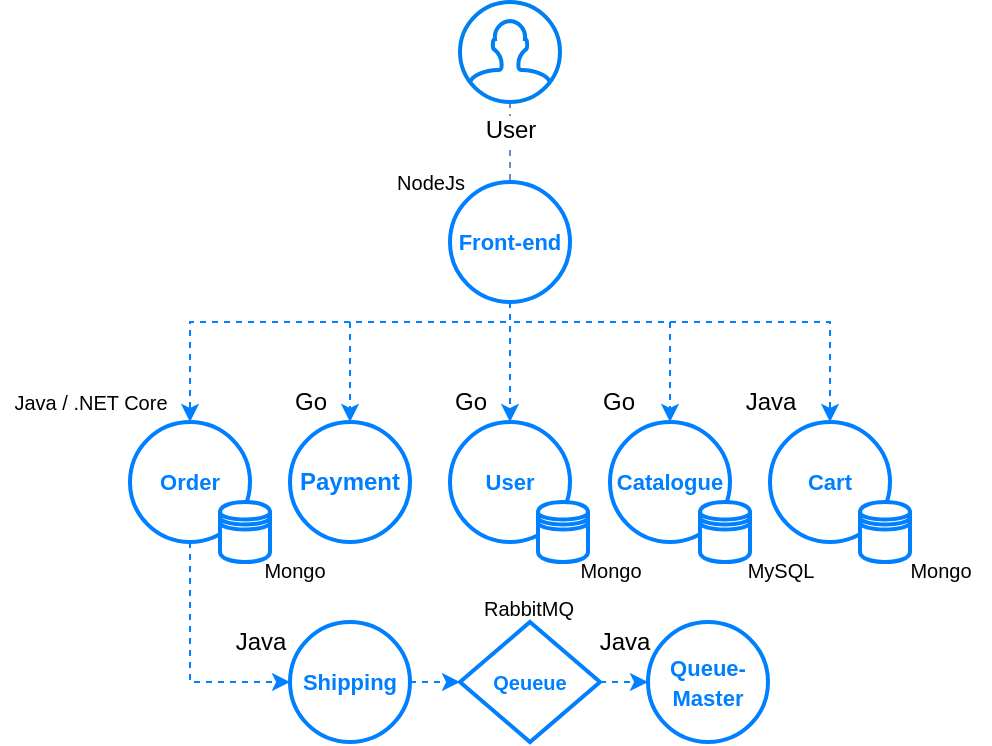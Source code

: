 <mxfile version="14.0.4" type="github">
  <diagram id="Yi0kWhva0t7QyYPgoJ5Y" name="Page-1">
    <mxGraphModel dx="779" dy="426" grid="1" gridSize="10" guides="1" tooltips="1" connect="1" arrows="1" fold="1" page="1" pageScale="1" pageWidth="827" pageHeight="1169" math="0" shadow="0">
      <root>
        <mxCell id="0" />
        <mxCell id="1" parent="0" />
        <mxCell id="5OfcqYkC_HGEx2gyaxZB-5" style="edgeStyle=orthogonalEdgeStyle;rounded=0;orthogonalLoop=1;jettySize=auto;html=1;endArrow=none;endFill=0;dashed=1;fillColor=#dae8fc;strokeColor=#6c8ebf;" parent="1" source="5OfcqYkC_HGEx2gyaxZB-2" target="5OfcqYkC_HGEx2gyaxZB-4" edge="1">
          <mxGeometry relative="1" as="geometry" />
        </mxCell>
        <mxCell id="5OfcqYkC_HGEx2gyaxZB-2" value="User" style="html=1;verticalLabelPosition=bottom;align=center;labelBackgroundColor=#ffffff;verticalAlign=top;strokeWidth=2;strokeColor=#0080F0;shadow=0;dashed=0;shape=mxgraph.ios7.icons.user;" parent="1" vertex="1">
          <mxGeometry x="350" y="80" width="50" height="50" as="geometry" />
        </mxCell>
        <mxCell id="5OfcqYkC_HGEx2gyaxZB-12" style="edgeStyle=orthogonalEdgeStyle;rounded=0;orthogonalLoop=1;jettySize=auto;html=1;entryX=0.5;entryY=0;entryDx=0;entryDy=0;dashed=1;endArrow=classic;endFill=1;fillColor=#dae8fc;strokeColor=#007FFF;" parent="1" source="5OfcqYkC_HGEx2gyaxZB-4" target="5OfcqYkC_HGEx2gyaxZB-7" edge="1">
          <mxGeometry relative="1" as="geometry">
            <Array as="points">
              <mxPoint x="375" y="240" />
              <mxPoint x="215" y="240" />
            </Array>
          </mxGeometry>
        </mxCell>
        <mxCell id="5OfcqYkC_HGEx2gyaxZB-13" style="edgeStyle=orthogonalEdgeStyle;rounded=0;orthogonalLoop=1;jettySize=auto;html=1;entryX=0.5;entryY=0;entryDx=0;entryDy=0;dashed=1;endArrow=classic;endFill=1;fillColor=#dae8fc;strokeColor=#007FFF;" parent="1" source="5OfcqYkC_HGEx2gyaxZB-4" target="5OfcqYkC_HGEx2gyaxZB-10" edge="1">
          <mxGeometry relative="1" as="geometry">
            <Array as="points">
              <mxPoint x="375" y="240" />
              <mxPoint x="295" y="240" />
            </Array>
          </mxGeometry>
        </mxCell>
        <mxCell id="5OfcqYkC_HGEx2gyaxZB-14" style="edgeStyle=orthogonalEdgeStyle;rounded=0;orthogonalLoop=1;jettySize=auto;html=1;dashed=1;endArrow=classic;endFill=1;fillColor=#dae8fc;strokeColor=#007FFF;" parent="1" source="5OfcqYkC_HGEx2gyaxZB-4" target="5OfcqYkC_HGEx2gyaxZB-9" edge="1">
          <mxGeometry relative="1" as="geometry" />
        </mxCell>
        <mxCell id="5OfcqYkC_HGEx2gyaxZB-15" style="edgeStyle=orthogonalEdgeStyle;rounded=0;orthogonalLoop=1;jettySize=auto;html=1;dashed=1;endArrow=classic;endFill=1;fillColor=#dae8fc;strokeColor=#007FFF;" parent="1" source="5OfcqYkC_HGEx2gyaxZB-4" target="5OfcqYkC_HGEx2gyaxZB-8" edge="1">
          <mxGeometry relative="1" as="geometry">
            <Array as="points">
              <mxPoint x="375" y="240" />
              <mxPoint x="455" y="240" />
            </Array>
          </mxGeometry>
        </mxCell>
        <mxCell id="5OfcqYkC_HGEx2gyaxZB-16" style="edgeStyle=elbowEdgeStyle;rounded=0;orthogonalLoop=1;jettySize=auto;html=1;entryX=0.5;entryY=0;entryDx=0;entryDy=0;dashed=1;endArrow=classic;endFill=1;elbow=vertical;fillColor=#dae8fc;strokeColor=#007FFF;" parent="1" source="5OfcqYkC_HGEx2gyaxZB-4" target="5OfcqYkC_HGEx2gyaxZB-11" edge="1">
          <mxGeometry relative="1" as="geometry">
            <Array as="points">
              <mxPoint x="480" y="240" />
            </Array>
          </mxGeometry>
        </mxCell>
        <mxCell id="5OfcqYkC_HGEx2gyaxZB-4" value="&lt;font size=&quot;1&quot; color=&quot;#007fff&quot;&gt;&lt;b style=&quot;font-size: 11px&quot;&gt;Front-end&lt;/b&gt;&lt;/font&gt;" style="ellipse;whiteSpace=wrap;html=1;aspect=fixed;strokeWidth=2;strokeColor=#007FFF;" parent="1" vertex="1">
          <mxGeometry x="345" y="170" width="60" height="60" as="geometry" />
        </mxCell>
        <mxCell id="5OfcqYkC_HGEx2gyaxZB-6" value="&lt;font style=&quot;font-size: 10px&quot;&gt;NodeJs&lt;/font&gt;" style="text;html=1;align=center;verticalAlign=middle;resizable=0;points=[];autosize=1;" parent="1" vertex="1">
          <mxGeometry x="310" y="160" width="50" height="20" as="geometry" />
        </mxCell>
        <mxCell id="5OfcqYkC_HGEx2gyaxZB-32" style="edgeStyle=elbowEdgeStyle;rounded=0;orthogonalLoop=1;jettySize=auto;elbow=vertical;html=1;dashed=1;endArrow=classic;endFill=1;fontSize=10;fillColor=#dae8fc;strokeColor=#007FFF;" parent="1" source="5OfcqYkC_HGEx2gyaxZB-7" target="5OfcqYkC_HGEx2gyaxZB-31" edge="1">
          <mxGeometry relative="1" as="geometry">
            <Array as="points">
              <mxPoint x="215" y="420" />
            </Array>
          </mxGeometry>
        </mxCell>
        <mxCell id="5OfcqYkC_HGEx2gyaxZB-7" value="&lt;font style=&quot;font-size: 11px&quot; color=&quot;#007fff&quot;&gt;&lt;b&gt;Order&lt;/b&gt;&lt;/font&gt;" style="ellipse;whiteSpace=wrap;html=1;aspect=fixed;strokeWidth=2;strokeColor=#007FFF;" parent="1" vertex="1">
          <mxGeometry x="185" y="290" width="60" height="60" as="geometry" />
        </mxCell>
        <mxCell id="5OfcqYkC_HGEx2gyaxZB-8" value="&lt;font style=&quot;font-size: 11px&quot; color=&quot;#007fff&quot;&gt;&lt;b&gt;Catalogue&lt;/b&gt;&lt;/font&gt;" style="ellipse;whiteSpace=wrap;html=1;aspect=fixed;strokeWidth=2;strokeColor=#007FFF;" parent="1" vertex="1">
          <mxGeometry x="425" y="290" width="60" height="60" as="geometry" />
        </mxCell>
        <mxCell id="5OfcqYkC_HGEx2gyaxZB-9" value="&lt;b&gt;&lt;font style=&quot;font-size: 11px&quot; color=&quot;#007fff&quot;&gt;User&lt;/font&gt;&lt;/b&gt;" style="ellipse;whiteSpace=wrap;html=1;aspect=fixed;strokeWidth=2;strokeColor=#007FFF;" parent="1" vertex="1">
          <mxGeometry x="345" y="290" width="60" height="60" as="geometry" />
        </mxCell>
        <mxCell id="5OfcqYkC_HGEx2gyaxZB-10" value="&lt;b&gt;&lt;font color=&quot;#007fff&quot;&gt;Payment&lt;/font&gt;&lt;/b&gt;" style="ellipse;whiteSpace=wrap;html=1;aspect=fixed;strokeWidth=2;strokeColor=#007FFF;" parent="1" vertex="1">
          <mxGeometry x="265" y="290" width="60" height="60" as="geometry" />
        </mxCell>
        <mxCell id="5OfcqYkC_HGEx2gyaxZB-11" value="&lt;font style=&quot;font-size: 11px&quot; color=&quot;#007fff&quot;&gt;&lt;b&gt;Cart&lt;/b&gt;&lt;/font&gt;" style="ellipse;whiteSpace=wrap;html=1;aspect=fixed;strokeWidth=2;strokeColor=#007FFF;" parent="1" vertex="1">
          <mxGeometry x="505" y="290" width="60" height="60" as="geometry" />
        </mxCell>
        <mxCell id="5OfcqYkC_HGEx2gyaxZB-17" value="&lt;font style=&quot;font-size: 10px&quot;&gt;Java / .NET Core&lt;/font&gt;" style="text;html=1;align=center;verticalAlign=middle;resizable=0;points=[];autosize=1;" parent="1" vertex="1">
          <mxGeometry x="120" y="270" width="90" height="20" as="geometry" />
        </mxCell>
        <mxCell id="5OfcqYkC_HGEx2gyaxZB-18" value="Go" style="text;html=1;align=center;verticalAlign=middle;resizable=0;points=[];autosize=1;" parent="1" vertex="1">
          <mxGeometry x="260" y="270" width="30" height="20" as="geometry" />
        </mxCell>
        <mxCell id="5OfcqYkC_HGEx2gyaxZB-19" value="Go" style="text;html=1;align=center;verticalAlign=middle;resizable=0;points=[];autosize=1;" parent="1" vertex="1">
          <mxGeometry x="340" y="270" width="30" height="20" as="geometry" />
        </mxCell>
        <mxCell id="5OfcqYkC_HGEx2gyaxZB-20" value="Go" style="text;html=1;align=center;verticalAlign=middle;resizable=0;points=[];autosize=1;" parent="1" vertex="1">
          <mxGeometry x="414" y="270" width="30" height="20" as="geometry" />
        </mxCell>
        <mxCell id="5OfcqYkC_HGEx2gyaxZB-21" value="Java" style="text;html=1;align=center;verticalAlign=middle;resizable=0;points=[];autosize=1;" parent="1" vertex="1">
          <mxGeometry x="485" y="270" width="40" height="20" as="geometry" />
        </mxCell>
        <mxCell id="5OfcqYkC_HGEx2gyaxZB-22" value="" style="shape=datastore;whiteSpace=wrap;html=1;strokeWidth=2;strokeColor=#007FFF;" parent="1" vertex="1">
          <mxGeometry x="230" y="330" width="25" height="30" as="geometry" />
        </mxCell>
        <mxCell id="5OfcqYkC_HGEx2gyaxZB-24" value="" style="shape=datastore;whiteSpace=wrap;html=1;strokeWidth=2;strokeColor=#007FFF;" parent="1" vertex="1">
          <mxGeometry x="389" y="330" width="25" height="30" as="geometry" />
        </mxCell>
        <mxCell id="5OfcqYkC_HGEx2gyaxZB-25" value="" style="shape=datastore;whiteSpace=wrap;html=1;strokeWidth=2;strokeColor=#007FFF;" parent="1" vertex="1">
          <mxGeometry x="470" y="330" width="25" height="30" as="geometry" />
        </mxCell>
        <mxCell id="5OfcqYkC_HGEx2gyaxZB-26" value="" style="shape=datastore;whiteSpace=wrap;html=1;strokeWidth=2;strokeColor=#007FFF;" parent="1" vertex="1">
          <mxGeometry x="550" y="330" width="25" height="30" as="geometry" />
        </mxCell>
        <mxCell id="5OfcqYkC_HGEx2gyaxZB-27" value="Mongo" style="text;html=1;align=center;verticalAlign=middle;resizable=0;points=[];autosize=1;fontSize=10;" parent="1" vertex="1">
          <mxGeometry x="242" y="354" width="50" height="20" as="geometry" />
        </mxCell>
        <mxCell id="5OfcqYkC_HGEx2gyaxZB-28" value="Mongo" style="text;html=1;align=center;verticalAlign=middle;resizable=0;points=[];autosize=1;fontSize=10;" parent="1" vertex="1">
          <mxGeometry x="400" y="354" width="50" height="20" as="geometry" />
        </mxCell>
        <mxCell id="5OfcqYkC_HGEx2gyaxZB-29" value="Mongo" style="text;html=1;align=center;verticalAlign=middle;resizable=0;points=[];autosize=1;fontSize=10;" parent="1" vertex="1">
          <mxGeometry x="565" y="354" width="50" height="20" as="geometry" />
        </mxCell>
        <mxCell id="5OfcqYkC_HGEx2gyaxZB-30" value="MySQL" style="text;html=1;align=center;verticalAlign=middle;resizable=0;points=[];autosize=1;fontSize=10;" parent="1" vertex="1">
          <mxGeometry x="485" y="354" width="50" height="20" as="geometry" />
        </mxCell>
        <mxCell id="5OfcqYkC_HGEx2gyaxZB-35" style="edgeStyle=elbowEdgeStyle;rounded=0;orthogonalLoop=1;jettySize=auto;elbow=vertical;html=1;dashed=1;endArrow=classic;endFill=1;fontSize=10;fillColor=#dae8fc;strokeColor=#007FFF;" parent="1" source="5OfcqYkC_HGEx2gyaxZB-31" target="5OfcqYkC_HGEx2gyaxZB-34" edge="1">
          <mxGeometry relative="1" as="geometry" />
        </mxCell>
        <mxCell id="5OfcqYkC_HGEx2gyaxZB-31" value="&lt;font size=&quot;1&quot; color=&quot;#007fff&quot;&gt;&lt;b style=&quot;font-size: 11px&quot;&gt;Shipping&lt;/b&gt;&lt;/font&gt;" style="ellipse;whiteSpace=wrap;html=1;aspect=fixed;strokeWidth=2;strokeColor=#007FFF;" parent="1" vertex="1">
          <mxGeometry x="265" y="390" width="60" height="60" as="geometry" />
        </mxCell>
        <mxCell id="5OfcqYkC_HGEx2gyaxZB-33" value="Java" style="text;html=1;align=center;verticalAlign=middle;resizable=0;points=[];autosize=1;" parent="1" vertex="1">
          <mxGeometry x="230" y="390" width="40" height="20" as="geometry" />
        </mxCell>
        <mxCell id="5OfcqYkC_HGEx2gyaxZB-38" style="edgeStyle=elbowEdgeStyle;rounded=0;orthogonalLoop=1;jettySize=auto;elbow=vertical;html=1;dashed=1;endArrow=classic;endFill=1;fontSize=10;fillColor=#dae8fc;strokeColor=#007FFF;" parent="1" source="5OfcqYkC_HGEx2gyaxZB-34" target="5OfcqYkC_HGEx2gyaxZB-37" edge="1">
          <mxGeometry relative="1" as="geometry" />
        </mxCell>
        <mxCell id="5OfcqYkC_HGEx2gyaxZB-34" value="&lt;b&gt;&lt;font color=&quot;#007fff&quot;&gt;Qeueue&lt;/font&gt;&lt;/b&gt;" style="rhombus;whiteSpace=wrap;html=1;strokeWidth=2;fontSize=10;strokeColor=#007FFF;" parent="1" vertex="1">
          <mxGeometry x="350" y="390" width="70" height="60" as="geometry" />
        </mxCell>
        <mxCell id="5OfcqYkC_HGEx2gyaxZB-36" value="RabbitMQ" style="text;html=1;align=center;verticalAlign=middle;resizable=0;points=[];autosize=1;fontSize=10;" parent="1" vertex="1">
          <mxGeometry x="354" y="373" width="60" height="20" as="geometry" />
        </mxCell>
        <mxCell id="5OfcqYkC_HGEx2gyaxZB-37" value="&lt;font size=&quot;1&quot; color=&quot;#007fff&quot;&gt;&lt;b style=&quot;font-size: 11px&quot;&gt;Queue-Master&lt;/b&gt;&lt;/font&gt;" style="ellipse;whiteSpace=wrap;html=1;aspect=fixed;strokeWidth=2;strokeColor=#007FFF;" parent="1" vertex="1">
          <mxGeometry x="444" y="390" width="60" height="60" as="geometry" />
        </mxCell>
        <mxCell id="5OfcqYkC_HGEx2gyaxZB-39" value="Java" style="text;html=1;align=center;verticalAlign=middle;resizable=0;points=[];autosize=1;" parent="1" vertex="1">
          <mxGeometry x="412" y="390" width="40" height="20" as="geometry" />
        </mxCell>
      </root>
    </mxGraphModel>
  </diagram>
</mxfile>
